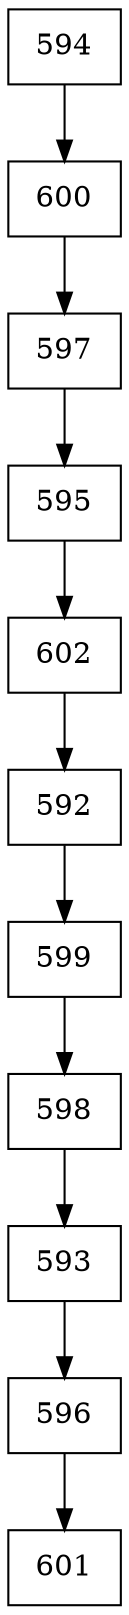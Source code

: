 digraph G {
  node [shape=record];
  node0 [label="{594}"];
  node0 -> node1;
  node1 [label="{600}"];
  node1 -> node2;
  node2 [label="{597}"];
  node2 -> node3;
  node3 [label="{595}"];
  node3 -> node4;
  node4 [label="{602}"];
  node4 -> node5;
  node5 [label="{592}"];
  node5 -> node6;
  node6 [label="{599}"];
  node6 -> node7;
  node7 [label="{598}"];
  node7 -> node8;
  node8 [label="{593}"];
  node8 -> node9;
  node9 [label="{596}"];
  node9 -> node10;
  node10 [label="{601}"];
}
